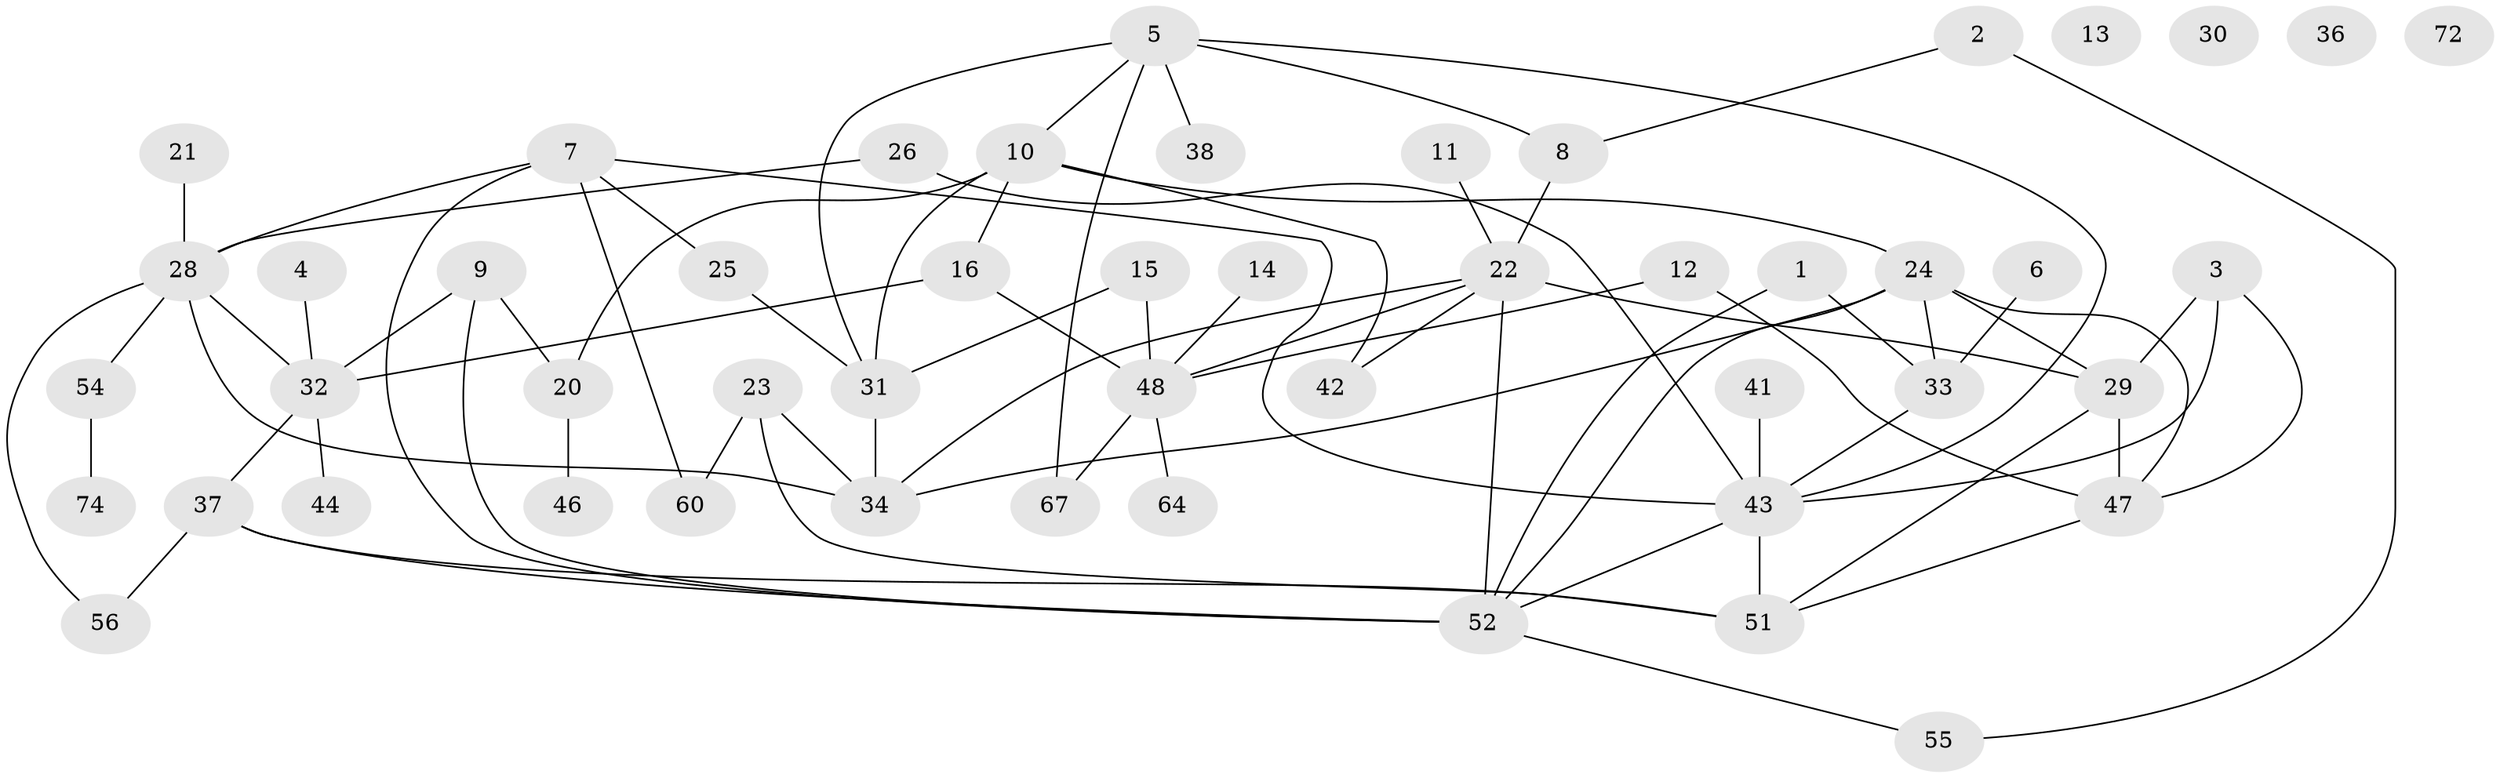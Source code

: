 // original degree distribution, {2: 0.2972972972972973, 3: 0.13513513513513514, 1: 0.1891891891891892, 6: 0.02702702702702703, 4: 0.17567567567567569, 5: 0.10810810810810811, 0: 0.05405405405405406, 8: 0.013513513513513514}
// Generated by graph-tools (version 1.1) at 2025/41/03/06/25 10:41:24]
// undirected, 50 vertices, 76 edges
graph export_dot {
graph [start="1"]
  node [color=gray90,style=filled];
  1;
  2;
  3;
  4;
  5 [super="+66"];
  6;
  7 [super="+27"];
  8 [super="+19"];
  9 [super="+50"];
  10 [super="+53"];
  11 [super="+71"];
  12;
  13;
  14;
  15 [super="+17"];
  16 [super="+18"];
  20 [super="+63"];
  21;
  22 [super="+61"];
  23 [super="+59"];
  24 [super="+45"];
  25 [super="+39"];
  26;
  28 [super="+35"];
  29 [super="+40"];
  30;
  31 [super="+62"];
  32 [super="+68"];
  33;
  34 [super="+70"];
  36;
  37;
  38;
  41;
  42;
  43 [super="+73"];
  44;
  46;
  47 [super="+49"];
  48 [super="+58"];
  51 [super="+65"];
  52 [super="+57"];
  54 [super="+69"];
  55;
  56;
  60;
  64;
  67;
  72;
  74;
  1 -- 33;
  1 -- 52;
  2 -- 55;
  2 -- 8;
  3 -- 47;
  3 -- 29;
  3 -- 43;
  4 -- 32;
  5 -- 38;
  5 -- 43;
  5 -- 67;
  5 -- 10;
  5 -- 8;
  5 -- 31;
  6 -- 33;
  7 -- 60;
  7 -- 52;
  7 -- 28;
  7 -- 25;
  7 -- 43;
  8 -- 22;
  9 -- 32;
  9 -- 52;
  9 -- 20;
  10 -- 16;
  10 -- 20;
  10 -- 24;
  10 -- 42;
  10 -- 31;
  11 -- 22;
  12 -- 48;
  12 -- 47;
  14 -- 48;
  15 -- 48;
  15 -- 31;
  16 -- 32;
  16 -- 48;
  20 -- 46;
  21 -- 28;
  22 -- 34;
  22 -- 42;
  22 -- 52;
  22 -- 29;
  22 -- 48;
  23 -- 60;
  23 -- 51;
  23 -- 34;
  24 -- 33;
  24 -- 47;
  24 -- 52;
  24 -- 29;
  24 -- 34;
  25 -- 31;
  26 -- 28;
  26 -- 43;
  28 -- 32;
  28 -- 34;
  28 -- 56;
  28 -- 54;
  29 -- 51;
  29 -- 47;
  31 -- 34;
  32 -- 37;
  32 -- 44;
  33 -- 43;
  37 -- 51;
  37 -- 56;
  37 -- 52;
  41 -- 43;
  43 -- 52;
  43 -- 51;
  47 -- 51;
  48 -- 64;
  48 -- 67;
  52 -- 55;
  54 -- 74;
}
